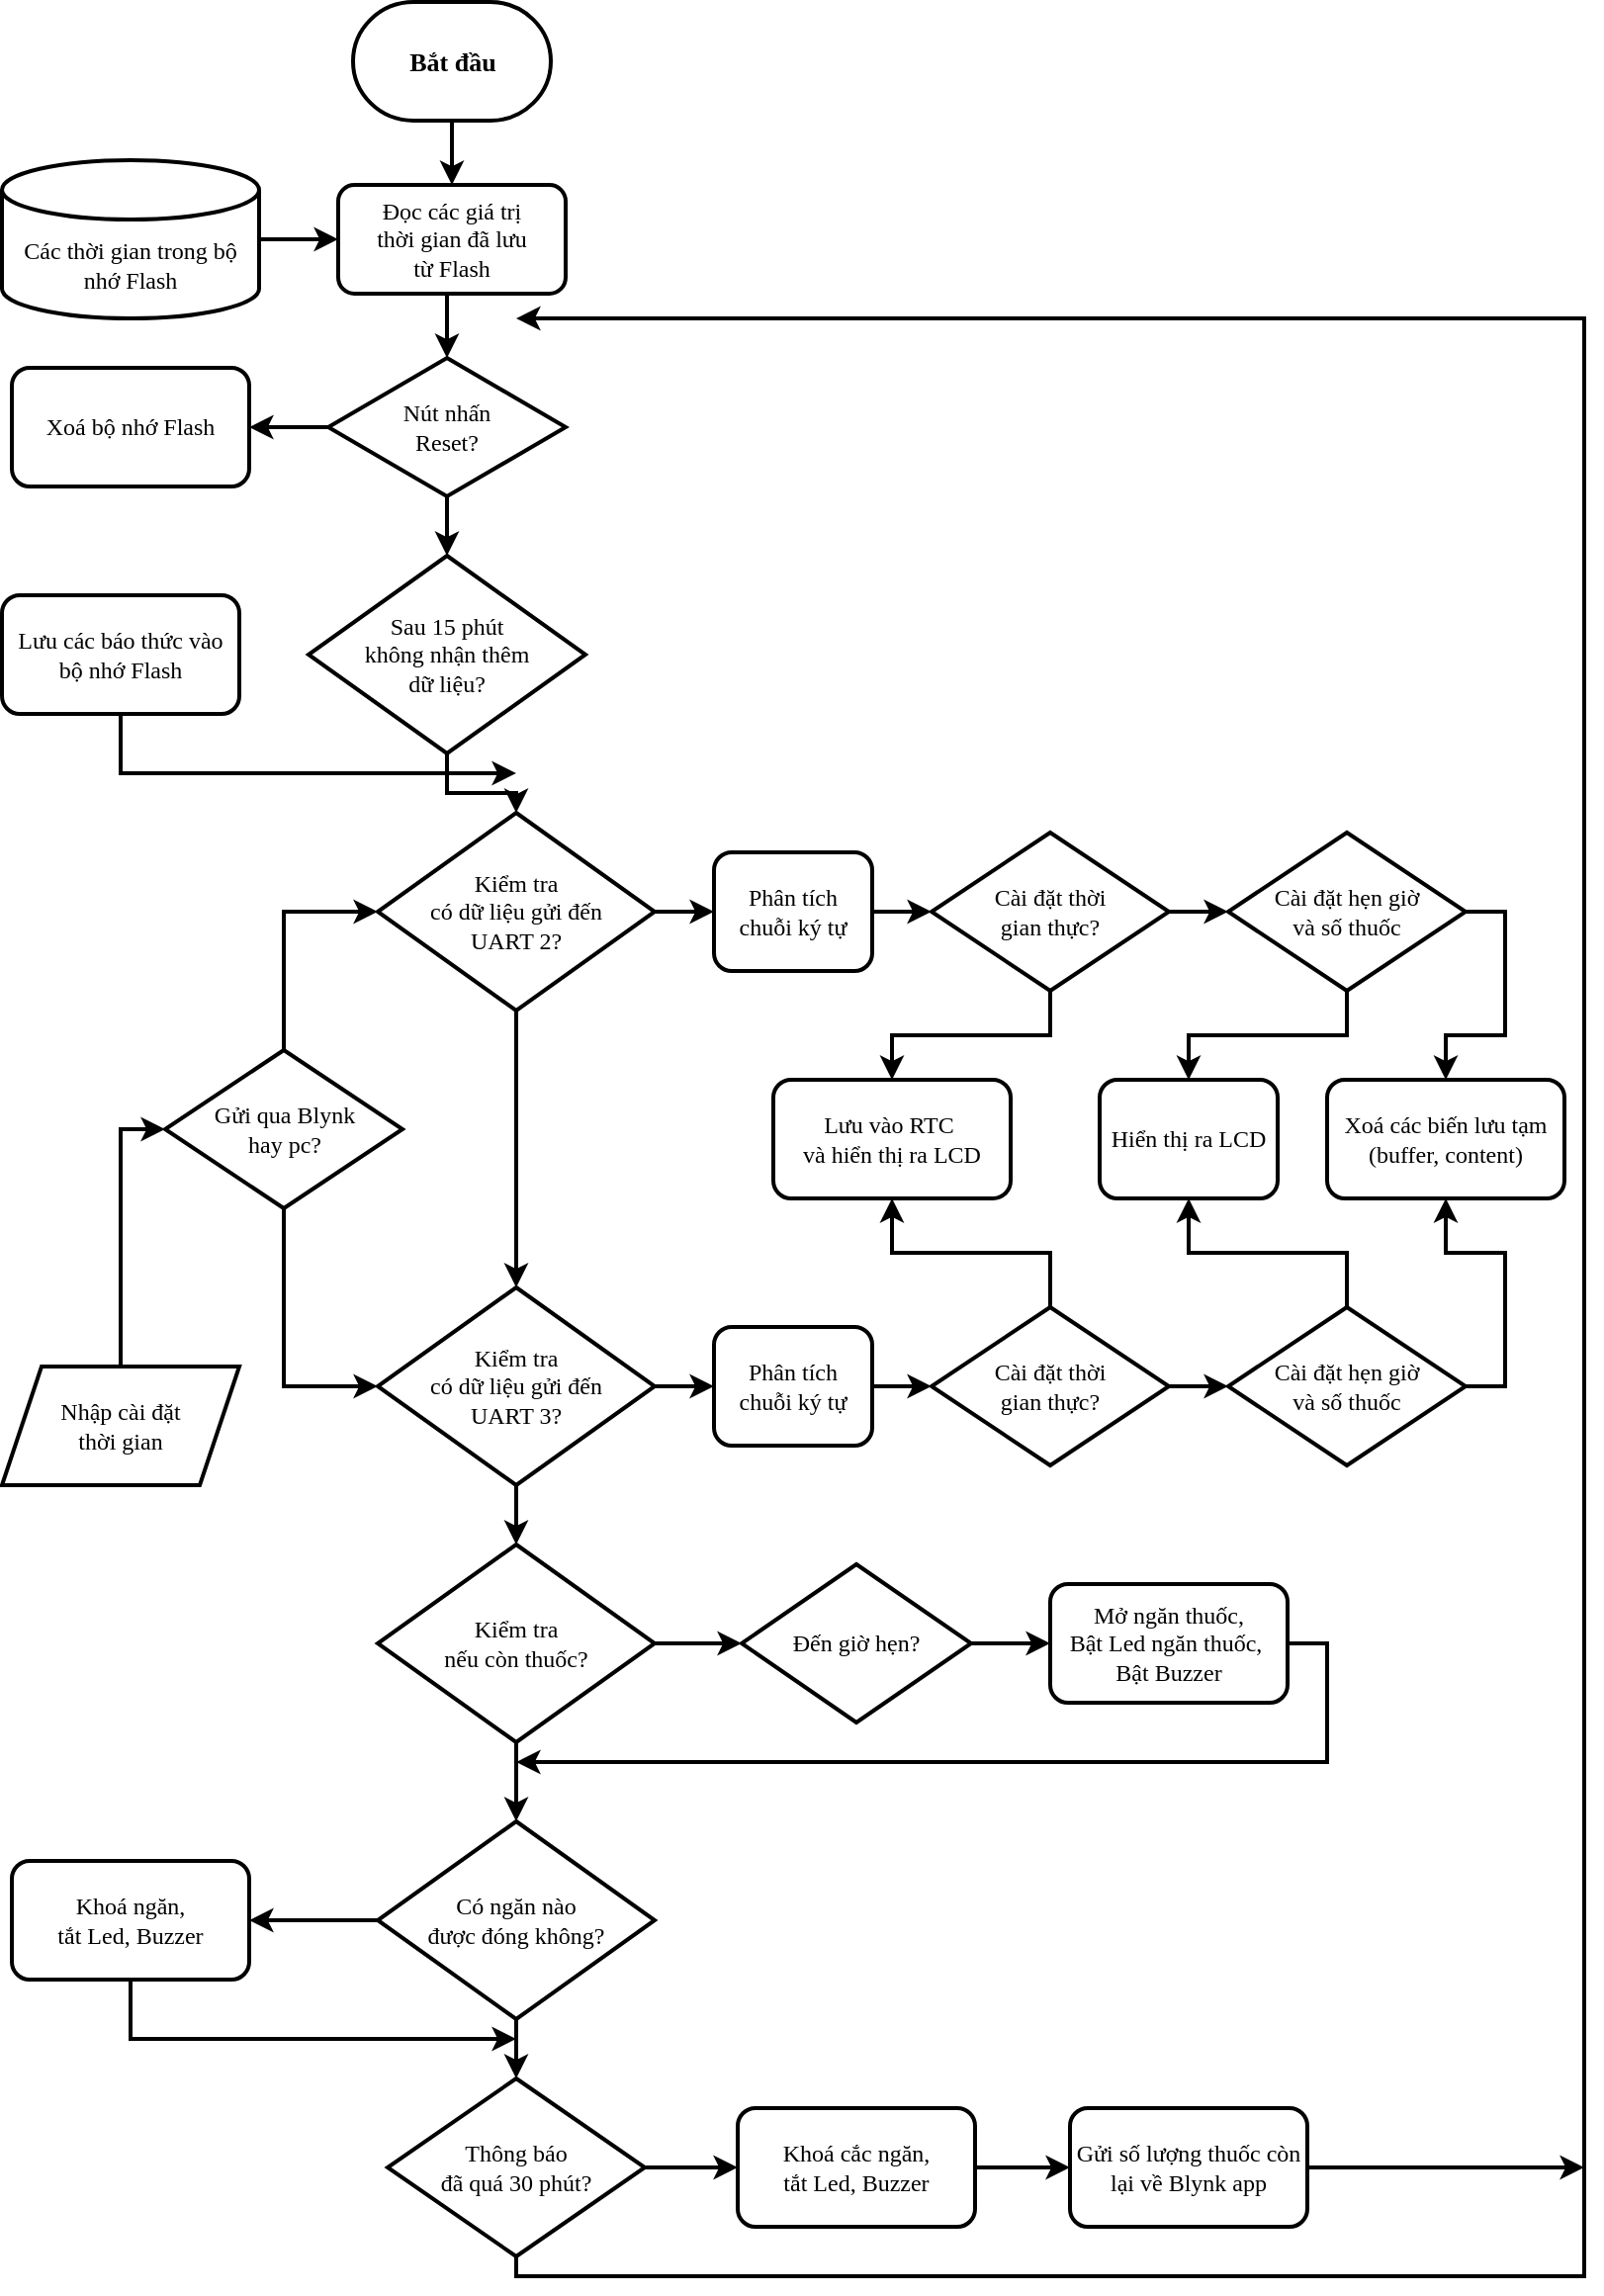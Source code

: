 <mxfile version="14.7.6" type="github">
  <diagram id="C5RBs43oDa-KdzZeNtuy" name="Page-1">
    <mxGraphModel dx="868" dy="450" grid="1" gridSize="10" guides="1" tooltips="1" connect="1" arrows="1" fold="1" page="1" pageScale="1" pageWidth="827" pageHeight="1169" math="0" shadow="0">
      <root>
        <mxCell id="WIyWlLk6GJQsqaUBKTNV-0" />
        <mxCell id="WIyWlLk6GJQsqaUBKTNV-1" parent="WIyWlLk6GJQsqaUBKTNV-0" />
        <mxCell id="qwEOwE-_AJAWrVWyedu_-19" style="edgeStyle=orthogonalEdgeStyle;rounded=0;orthogonalLoop=1;jettySize=auto;html=1;exitX=0.5;exitY=1;exitDx=0;exitDy=0;exitPerimeter=0;entryX=0.5;entryY=0;entryDx=0;entryDy=0;strokeWidth=2;fontFamily=Verdana;fontStyle=0" edge="1" parent="WIyWlLk6GJQsqaUBKTNV-1" source="qwEOwE-_AJAWrVWyedu_-0" target="qwEOwE-_AJAWrVWyedu_-1">
          <mxGeometry relative="1" as="geometry" />
        </mxCell>
        <mxCell id="qwEOwE-_AJAWrVWyedu_-0" value="&lt;h4&gt;&lt;font style=&quot;font-size: 13px&quot;&gt;Bắt đầu&lt;/font&gt;&lt;/h4&gt;" style="strokeWidth=2;html=1;shape=mxgraph.flowchart.terminator;whiteSpace=wrap;fontFamily=Verdana;fontStyle=0" vertex="1" parent="WIyWlLk6GJQsqaUBKTNV-1">
          <mxGeometry x="187.5" y="10" width="100" height="60" as="geometry" />
        </mxCell>
        <mxCell id="qwEOwE-_AJAWrVWyedu_-20" style="edgeStyle=orthogonalEdgeStyle;rounded=0;orthogonalLoop=1;jettySize=auto;html=1;exitX=0.5;exitY=1;exitDx=0;exitDy=0;entryX=0.5;entryY=0;entryDx=0;entryDy=0;strokeWidth=2;fontFamily=Verdana;fontStyle=0" edge="1" parent="WIyWlLk6GJQsqaUBKTNV-1" source="qwEOwE-_AJAWrVWyedu_-1" target="qwEOwE-_AJAWrVWyedu_-4">
          <mxGeometry relative="1" as="geometry" />
        </mxCell>
        <mxCell id="qwEOwE-_AJAWrVWyedu_-1" value="&lt;p&gt;Đọc các giá trị &lt;br&gt;thời gian đã lưu &lt;br&gt;từ Flash&lt;/p&gt;" style="rounded=1;whiteSpace=wrap;html=1;strokeWidth=2;fontFamily=Verdana;fontStyle=0" vertex="1" parent="WIyWlLk6GJQsqaUBKTNV-1">
          <mxGeometry x="180" y="102.5" width="115" height="55" as="geometry" />
        </mxCell>
        <mxCell id="qwEOwE-_AJAWrVWyedu_-21" style="edgeStyle=orthogonalEdgeStyle;rounded=0;orthogonalLoop=1;jettySize=auto;html=1;exitX=1;exitY=0.5;exitDx=0;exitDy=0;exitPerimeter=0;strokeWidth=2;fontFamily=Verdana;fontStyle=0" edge="1" parent="WIyWlLk6GJQsqaUBKTNV-1" source="qwEOwE-_AJAWrVWyedu_-2" target="qwEOwE-_AJAWrVWyedu_-1">
          <mxGeometry relative="1" as="geometry" />
        </mxCell>
        <mxCell id="qwEOwE-_AJAWrVWyedu_-2" value="Các thời gian trong bộ nhớ Flash" style="shape=cylinder3;whiteSpace=wrap;html=1;boundedLbl=1;backgroundOutline=1;size=15;strokeWidth=2;fontFamily=Verdana;fontStyle=0" vertex="1" parent="WIyWlLk6GJQsqaUBKTNV-1">
          <mxGeometry x="10" y="90" width="130" height="80" as="geometry" />
        </mxCell>
        <mxCell id="qwEOwE-_AJAWrVWyedu_-3" value="Xoá bộ nhớ Flash" style="rounded=1;whiteSpace=wrap;html=1;strokeWidth=2;fontFamily=Verdana;fontStyle=0" vertex="1" parent="WIyWlLk6GJQsqaUBKTNV-1">
          <mxGeometry x="15" y="195" width="120" height="60" as="geometry" />
        </mxCell>
        <mxCell id="qwEOwE-_AJAWrVWyedu_-22" style="edgeStyle=orthogonalEdgeStyle;rounded=0;orthogonalLoop=1;jettySize=auto;html=1;exitX=0;exitY=0.5;exitDx=0;exitDy=0;strokeWidth=2;fontFamily=Verdana;fontStyle=0" edge="1" parent="WIyWlLk6GJQsqaUBKTNV-1" source="qwEOwE-_AJAWrVWyedu_-4" target="qwEOwE-_AJAWrVWyedu_-3">
          <mxGeometry relative="1" as="geometry" />
        </mxCell>
        <mxCell id="qwEOwE-_AJAWrVWyedu_-108" style="edgeStyle=orthogonalEdgeStyle;rounded=0;jumpSize=6;orthogonalLoop=1;jettySize=auto;html=1;exitX=0.5;exitY=1;exitDx=0;exitDy=0;entryX=0.5;entryY=0;entryDx=0;entryDy=0;fontFamily=Verdana;strokeWidth=2;" edge="1" parent="WIyWlLk6GJQsqaUBKTNV-1" source="qwEOwE-_AJAWrVWyedu_-4" target="qwEOwE-_AJAWrVWyedu_-5">
          <mxGeometry relative="1" as="geometry" />
        </mxCell>
        <mxCell id="qwEOwE-_AJAWrVWyedu_-4" value="Nút nhấn &lt;br&gt;Reset?" style="rhombus;whiteSpace=wrap;html=1;strokeWidth=2;fontFamily=Verdana;fontStyle=0" vertex="1" parent="WIyWlLk6GJQsqaUBKTNV-1">
          <mxGeometry x="175" y="190" width="120" height="70" as="geometry" />
        </mxCell>
        <mxCell id="qwEOwE-_AJAWrVWyedu_-30" style="edgeStyle=orthogonalEdgeStyle;rounded=0;jumpSize=6;orthogonalLoop=1;jettySize=auto;html=1;exitX=0.5;exitY=1;exitDx=0;exitDy=0;entryX=0.5;entryY=0;entryDx=0;entryDy=0;strokeWidth=2;fontFamily=Verdana;fontStyle=0" edge="1" parent="WIyWlLk6GJQsqaUBKTNV-1" source="qwEOwE-_AJAWrVWyedu_-5" target="qwEOwE-_AJAWrVWyedu_-7">
          <mxGeometry relative="1" as="geometry" />
        </mxCell>
        <mxCell id="qwEOwE-_AJAWrVWyedu_-5" value="Sau 15 phút &lt;br&gt;không nhận thêm &lt;br&gt;dữ liệu?" style="rhombus;whiteSpace=wrap;html=1;strokeWidth=2;fontFamily=Verdana;fontStyle=0" vertex="1" parent="WIyWlLk6GJQsqaUBKTNV-1">
          <mxGeometry x="165" y="290" width="140" height="100" as="geometry" />
        </mxCell>
        <mxCell id="qwEOwE-_AJAWrVWyedu_-96" style="edgeStyle=orthogonalEdgeStyle;rounded=0;jumpSize=6;orthogonalLoop=1;jettySize=auto;html=1;exitX=0.5;exitY=1;exitDx=0;exitDy=0;fontFamily=Verdana;strokeWidth=2;" edge="1" parent="WIyWlLk6GJQsqaUBKTNV-1" source="qwEOwE-_AJAWrVWyedu_-6">
          <mxGeometry relative="1" as="geometry">
            <mxPoint x="270" y="400" as="targetPoint" />
            <Array as="points">
              <mxPoint x="75" y="400" />
              <mxPoint x="210" y="400" />
            </Array>
          </mxGeometry>
        </mxCell>
        <mxCell id="qwEOwE-_AJAWrVWyedu_-6" value="Lưu các báo thức vào bộ nhớ Flash" style="rounded=1;whiteSpace=wrap;html=1;strokeWidth=2;fontFamily=Verdana;fontStyle=0" vertex="1" parent="WIyWlLk6GJQsqaUBKTNV-1">
          <mxGeometry x="10" y="310" width="120" height="60" as="geometry" />
        </mxCell>
        <mxCell id="qwEOwE-_AJAWrVWyedu_-32" style="edgeStyle=orthogonalEdgeStyle;rounded=0;jumpSize=6;orthogonalLoop=1;jettySize=auto;html=1;exitX=0.5;exitY=1;exitDx=0;exitDy=0;entryX=0.5;entryY=0;entryDx=0;entryDy=0;strokeWidth=2;fontFamily=Verdana;fontStyle=0" edge="1" parent="WIyWlLk6GJQsqaUBKTNV-1" source="qwEOwE-_AJAWrVWyedu_-7" target="qwEOwE-_AJAWrVWyedu_-8">
          <mxGeometry relative="1" as="geometry" />
        </mxCell>
        <mxCell id="qwEOwE-_AJAWrVWyedu_-66" style="edgeStyle=orthogonalEdgeStyle;rounded=0;jumpSize=6;orthogonalLoop=1;jettySize=auto;html=1;exitX=1;exitY=0.5;exitDx=0;exitDy=0;entryX=0;entryY=0.5;entryDx=0;entryDy=0;strokeWidth=2;fontFamily=Verdana;fontStyle=0" edge="1" parent="WIyWlLk6GJQsqaUBKTNV-1" source="qwEOwE-_AJAWrVWyedu_-7" target="qwEOwE-_AJAWrVWyedu_-65">
          <mxGeometry relative="1" as="geometry" />
        </mxCell>
        <mxCell id="qwEOwE-_AJAWrVWyedu_-7" value="Kiểm tra &lt;br&gt;có dữ liệu gửi đến &lt;br&gt;UART 2?" style="rhombus;whiteSpace=wrap;html=1;strokeWidth=2;fontFamily=Verdana;fontStyle=0" vertex="1" parent="WIyWlLk6GJQsqaUBKTNV-1">
          <mxGeometry x="200" y="420" width="140" height="100" as="geometry" />
        </mxCell>
        <mxCell id="qwEOwE-_AJAWrVWyedu_-40" style="edgeStyle=orthogonalEdgeStyle;rounded=0;jumpSize=6;orthogonalLoop=1;jettySize=auto;html=1;exitX=0.5;exitY=1;exitDx=0;exitDy=0;entryX=0.5;entryY=0;entryDx=0;entryDy=0;strokeWidth=2;fontFamily=Verdana;fontStyle=0" edge="1" parent="WIyWlLk6GJQsqaUBKTNV-1" source="qwEOwE-_AJAWrVWyedu_-8" target="qwEOwE-_AJAWrVWyedu_-9">
          <mxGeometry relative="1" as="geometry" />
        </mxCell>
        <mxCell id="qwEOwE-_AJAWrVWyedu_-73" style="edgeStyle=orthogonalEdgeStyle;rounded=0;jumpSize=6;orthogonalLoop=1;jettySize=auto;html=1;exitX=1;exitY=0.5;exitDx=0;exitDy=0;entryX=0;entryY=0.5;entryDx=0;entryDy=0;strokeWidth=2;fontFamily=Verdana;fontStyle=0" edge="1" parent="WIyWlLk6GJQsqaUBKTNV-1" source="qwEOwE-_AJAWrVWyedu_-8" target="qwEOwE-_AJAWrVWyedu_-64">
          <mxGeometry relative="1" as="geometry" />
        </mxCell>
        <mxCell id="qwEOwE-_AJAWrVWyedu_-8" value="Kiểm tra &lt;br&gt;có dữ liệu gửi đến &lt;br&gt;UART 3?" style="rhombus;whiteSpace=wrap;html=1;strokeWidth=2;fontFamily=Verdana;fontStyle=0" vertex="1" parent="WIyWlLk6GJQsqaUBKTNV-1">
          <mxGeometry x="200" y="660" width="140" height="100" as="geometry" />
        </mxCell>
        <mxCell id="qwEOwE-_AJAWrVWyedu_-41" style="edgeStyle=orthogonalEdgeStyle;rounded=0;jumpSize=6;orthogonalLoop=1;jettySize=auto;html=1;exitX=0.5;exitY=1;exitDx=0;exitDy=0;strokeWidth=2;fontFamily=Verdana;fontStyle=0" edge="1" parent="WIyWlLk6GJQsqaUBKTNV-1" source="qwEOwE-_AJAWrVWyedu_-9" target="qwEOwE-_AJAWrVWyedu_-10">
          <mxGeometry relative="1" as="geometry" />
        </mxCell>
        <mxCell id="qwEOwE-_AJAWrVWyedu_-61" style="edgeStyle=orthogonalEdgeStyle;rounded=0;jumpSize=6;orthogonalLoop=1;jettySize=auto;html=1;exitX=1;exitY=0.5;exitDx=0;exitDy=0;entryX=0;entryY=0.5;entryDx=0;entryDy=0;strokeWidth=2;fontFamily=Verdana;fontStyle=0" edge="1" parent="WIyWlLk6GJQsqaUBKTNV-1" source="qwEOwE-_AJAWrVWyedu_-9" target="qwEOwE-_AJAWrVWyedu_-56">
          <mxGeometry relative="1" as="geometry" />
        </mxCell>
        <mxCell id="qwEOwE-_AJAWrVWyedu_-9" value="Kiểm tra &lt;br&gt;nếu còn thuốc?" style="rhombus;whiteSpace=wrap;html=1;strokeWidth=2;fontFamily=Verdana;fontStyle=0" vertex="1" parent="WIyWlLk6GJQsqaUBKTNV-1">
          <mxGeometry x="200" y="790" width="140" height="100" as="geometry" />
        </mxCell>
        <mxCell id="qwEOwE-_AJAWrVWyedu_-44" style="edgeStyle=orthogonalEdgeStyle;rounded=0;jumpSize=6;orthogonalLoop=1;jettySize=auto;html=1;exitX=0;exitY=0.5;exitDx=0;exitDy=0;entryX=1;entryY=0.5;entryDx=0;entryDy=0;strokeWidth=2;fontFamily=Verdana;fontStyle=0" edge="1" parent="WIyWlLk6GJQsqaUBKTNV-1" source="qwEOwE-_AJAWrVWyedu_-10" target="qwEOwE-_AJAWrVWyedu_-42">
          <mxGeometry relative="1" as="geometry" />
        </mxCell>
        <mxCell id="qwEOwE-_AJAWrVWyedu_-47" style="edgeStyle=orthogonalEdgeStyle;rounded=0;jumpSize=6;orthogonalLoop=1;jettySize=auto;html=1;exitX=0.5;exitY=1;exitDx=0;exitDy=0;entryX=0.5;entryY=0;entryDx=0;entryDy=0;strokeWidth=2;fontFamily=Verdana;fontStyle=0" edge="1" parent="WIyWlLk6GJQsqaUBKTNV-1" source="qwEOwE-_AJAWrVWyedu_-10" target="qwEOwE-_AJAWrVWyedu_-46">
          <mxGeometry relative="1" as="geometry" />
        </mxCell>
        <mxCell id="qwEOwE-_AJAWrVWyedu_-10" value="Có ngăn nào &lt;br&gt;được đóng không?" style="rhombus;whiteSpace=wrap;html=1;strokeWidth=2;fontFamily=Verdana;fontStyle=0" vertex="1" parent="WIyWlLk6GJQsqaUBKTNV-1">
          <mxGeometry x="200" y="930" width="140" height="100" as="geometry" />
        </mxCell>
        <mxCell id="qwEOwE-_AJAWrVWyedu_-97" style="edgeStyle=orthogonalEdgeStyle;rounded=0;jumpSize=6;orthogonalLoop=1;jettySize=auto;html=1;exitX=0.5;exitY=0;exitDx=0;exitDy=0;entryX=0;entryY=0.5;entryDx=0;entryDy=0;fontFamily=Verdana;strokeWidth=2;" edge="1" parent="WIyWlLk6GJQsqaUBKTNV-1" source="qwEOwE-_AJAWrVWyedu_-11" target="qwEOwE-_AJAWrVWyedu_-7">
          <mxGeometry relative="1" as="geometry" />
        </mxCell>
        <mxCell id="qwEOwE-_AJAWrVWyedu_-101" style="edgeStyle=orthogonalEdgeStyle;rounded=0;jumpSize=6;orthogonalLoop=1;jettySize=auto;html=1;exitX=0.5;exitY=1;exitDx=0;exitDy=0;entryX=0;entryY=0.5;entryDx=0;entryDy=0;fontFamily=Verdana;strokeWidth=2;" edge="1" parent="WIyWlLk6GJQsqaUBKTNV-1" source="qwEOwE-_AJAWrVWyedu_-11" target="qwEOwE-_AJAWrVWyedu_-8">
          <mxGeometry relative="1" as="geometry" />
        </mxCell>
        <mxCell id="qwEOwE-_AJAWrVWyedu_-11" value="Gửi qua Blynk &lt;br&gt;hay pc?" style="rhombus;whiteSpace=wrap;html=1;strokeWidth=2;fontFamily=Verdana;fontStyle=0" vertex="1" parent="WIyWlLk6GJQsqaUBKTNV-1">
          <mxGeometry x="92.5" y="540" width="120" height="80" as="geometry" />
        </mxCell>
        <mxCell id="qwEOwE-_AJAWrVWyedu_-100" style="edgeStyle=orthogonalEdgeStyle;rounded=0;jumpSize=6;orthogonalLoop=1;jettySize=auto;html=1;exitX=0.5;exitY=0;exitDx=0;exitDy=0;entryX=0;entryY=0.5;entryDx=0;entryDy=0;fontFamily=Verdana;strokeWidth=2;" edge="1" parent="WIyWlLk6GJQsqaUBKTNV-1" source="qwEOwE-_AJAWrVWyedu_-12" target="qwEOwE-_AJAWrVWyedu_-11">
          <mxGeometry relative="1" as="geometry" />
        </mxCell>
        <mxCell id="qwEOwE-_AJAWrVWyedu_-12" value="Nhập cài đặt &lt;br&gt;thời gian" style="shape=parallelogram;perimeter=parallelogramPerimeter;whiteSpace=wrap;html=1;fixedSize=1;strokeWidth=2;fontFamily=Verdana;fontStyle=0" vertex="1" parent="WIyWlLk6GJQsqaUBKTNV-1">
          <mxGeometry x="10" y="700" width="120" height="60" as="geometry" />
        </mxCell>
        <mxCell id="qwEOwE-_AJAWrVWyedu_-68" style="edgeStyle=orthogonalEdgeStyle;rounded=0;jumpSize=6;orthogonalLoop=1;jettySize=auto;html=1;exitX=1;exitY=0.5;exitDx=0;exitDy=0;entryX=0;entryY=0.5;entryDx=0;entryDy=0;strokeWidth=2;fontFamily=Verdana;fontStyle=0" edge="1" parent="WIyWlLk6GJQsqaUBKTNV-1" source="qwEOwE-_AJAWrVWyedu_-15" target="qwEOwE-_AJAWrVWyedu_-17">
          <mxGeometry relative="1" as="geometry" />
        </mxCell>
        <mxCell id="qwEOwE-_AJAWrVWyedu_-102" style="edgeStyle=orthogonalEdgeStyle;rounded=0;jumpSize=6;orthogonalLoop=1;jettySize=auto;html=1;exitX=0.5;exitY=1;exitDx=0;exitDy=0;entryX=0.5;entryY=0;entryDx=0;entryDy=0;fontFamily=Verdana;strokeWidth=2;" edge="1" parent="WIyWlLk6GJQsqaUBKTNV-1" source="qwEOwE-_AJAWrVWyedu_-15" target="qwEOwE-_AJAWrVWyedu_-78">
          <mxGeometry relative="1" as="geometry" />
        </mxCell>
        <mxCell id="qwEOwE-_AJAWrVWyedu_-15" value="Cài đặt thời &lt;br&gt;gian thực?" style="rhombus;whiteSpace=wrap;html=1;strokeWidth=2;fontFamily=Verdana;fontStyle=0" vertex="1" parent="WIyWlLk6GJQsqaUBKTNV-1">
          <mxGeometry x="480" y="430" width="120" height="80" as="geometry" />
        </mxCell>
        <mxCell id="qwEOwE-_AJAWrVWyedu_-114" style="edgeStyle=orthogonalEdgeStyle;rounded=0;jumpSize=6;orthogonalLoop=1;jettySize=auto;html=1;exitX=0.5;exitY=1;exitDx=0;exitDy=0;entryX=0.5;entryY=0;entryDx=0;entryDy=0;fontFamily=Verdana;strokeWidth=2;" edge="1" parent="WIyWlLk6GJQsqaUBKTNV-1" source="qwEOwE-_AJAWrVWyedu_-17" target="qwEOwE-_AJAWrVWyedu_-112">
          <mxGeometry relative="1" as="geometry" />
        </mxCell>
        <mxCell id="qwEOwE-_AJAWrVWyedu_-115" style="edgeStyle=orthogonalEdgeStyle;rounded=0;jumpSize=6;orthogonalLoop=1;jettySize=auto;html=1;exitX=1;exitY=0.5;exitDx=0;exitDy=0;entryX=0.5;entryY=0;entryDx=0;entryDy=0;fontFamily=Verdana;strokeWidth=2;" edge="1" parent="WIyWlLk6GJQsqaUBKTNV-1" source="qwEOwE-_AJAWrVWyedu_-17" target="qwEOwE-_AJAWrVWyedu_-80">
          <mxGeometry relative="1" as="geometry" />
        </mxCell>
        <mxCell id="qwEOwE-_AJAWrVWyedu_-17" value="Cài đặt hẹn giờ&lt;br&gt;và số thuốc" style="rhombus;whiteSpace=wrap;html=1;strokeWidth=2;fontFamily=Verdana;fontStyle=0" vertex="1" parent="WIyWlLk6GJQsqaUBKTNV-1">
          <mxGeometry x="630" y="430" width="120" height="80" as="geometry" />
        </mxCell>
        <mxCell id="qwEOwE-_AJAWrVWyedu_-87" style="edgeStyle=orthogonalEdgeStyle;rounded=0;jumpSize=6;orthogonalLoop=1;jettySize=auto;html=1;exitX=0.5;exitY=1;exitDx=0;exitDy=0;fontFamily=Verdana;strokeWidth=2;" edge="1" parent="WIyWlLk6GJQsqaUBKTNV-1" source="qwEOwE-_AJAWrVWyedu_-42">
          <mxGeometry relative="1" as="geometry">
            <mxPoint x="270" y="1040" as="targetPoint" />
            <Array as="points">
              <mxPoint x="75" y="1040" />
            </Array>
          </mxGeometry>
        </mxCell>
        <mxCell id="qwEOwE-_AJAWrVWyedu_-42" value="Khoá ngăn, &lt;br&gt;tắt Led, Buzzer" style="rounded=1;whiteSpace=wrap;html=1;strokeWidth=2;fontFamily=Verdana;fontStyle=0" vertex="1" parent="WIyWlLk6GJQsqaUBKTNV-1">
          <mxGeometry x="15" y="950" width="120" height="60" as="geometry" />
        </mxCell>
        <mxCell id="qwEOwE-_AJAWrVWyedu_-51" style="edgeStyle=orthogonalEdgeStyle;rounded=0;jumpSize=6;orthogonalLoop=1;jettySize=auto;html=1;exitX=1;exitY=0.5;exitDx=0;exitDy=0;entryX=0;entryY=0.5;entryDx=0;entryDy=0;strokeWidth=2;fontFamily=Verdana;fontStyle=0" edge="1" parent="WIyWlLk6GJQsqaUBKTNV-1" source="qwEOwE-_AJAWrVWyedu_-46" target="qwEOwE-_AJAWrVWyedu_-49">
          <mxGeometry relative="1" as="geometry" />
        </mxCell>
        <mxCell id="qwEOwE-_AJAWrVWyedu_-106" style="edgeStyle=orthogonalEdgeStyle;rounded=0;jumpSize=6;orthogonalLoop=1;jettySize=auto;html=1;exitX=0.5;exitY=1;exitDx=0;exitDy=0;fontFamily=Verdana;strokeWidth=2;" edge="1" parent="WIyWlLk6GJQsqaUBKTNV-1" source="qwEOwE-_AJAWrVWyedu_-46">
          <mxGeometry relative="1" as="geometry">
            <mxPoint x="270" y="170" as="targetPoint" />
            <Array as="points">
              <mxPoint x="270" y="1160" />
              <mxPoint x="810" y="1160" />
              <mxPoint x="810" y="170" />
              <mxPoint x="360" y="170" />
            </Array>
          </mxGeometry>
        </mxCell>
        <mxCell id="qwEOwE-_AJAWrVWyedu_-46" value="Thông báo &lt;br&gt;đã quá 30 phút?" style="rhombus;whiteSpace=wrap;html=1;strokeWidth=2;fontFamily=Verdana;fontStyle=0" vertex="1" parent="WIyWlLk6GJQsqaUBKTNV-1">
          <mxGeometry x="205" y="1060" width="130" height="90" as="geometry" />
        </mxCell>
        <mxCell id="qwEOwE-_AJAWrVWyedu_-52" style="edgeStyle=orthogonalEdgeStyle;rounded=0;jumpSize=6;orthogonalLoop=1;jettySize=auto;html=1;exitX=1;exitY=0.5;exitDx=0;exitDy=0;entryX=0;entryY=0.5;entryDx=0;entryDy=0;strokeWidth=2;fontFamily=Verdana;fontStyle=0" edge="1" parent="WIyWlLk6GJQsqaUBKTNV-1" source="qwEOwE-_AJAWrVWyedu_-49" target="qwEOwE-_AJAWrVWyedu_-50">
          <mxGeometry relative="1" as="geometry" />
        </mxCell>
        <mxCell id="qwEOwE-_AJAWrVWyedu_-49" value="Khoá cắc ngăn, &lt;br&gt;tắt Led, Buzzer" style="rounded=1;whiteSpace=wrap;html=1;strokeWidth=2;fontFamily=Verdana;fontStyle=0" vertex="1" parent="WIyWlLk6GJQsqaUBKTNV-1">
          <mxGeometry x="382" y="1075" width="120" height="60" as="geometry" />
        </mxCell>
        <mxCell id="qwEOwE-_AJAWrVWyedu_-107" style="edgeStyle=orthogonalEdgeStyle;rounded=0;jumpSize=6;orthogonalLoop=1;jettySize=auto;html=1;exitX=1;exitY=0.5;exitDx=0;exitDy=0;fontFamily=Verdana;strokeWidth=2;" edge="1" parent="WIyWlLk6GJQsqaUBKTNV-1" source="qwEOwE-_AJAWrVWyedu_-50">
          <mxGeometry relative="1" as="geometry">
            <mxPoint x="810" y="1105" as="targetPoint" />
          </mxGeometry>
        </mxCell>
        <mxCell id="qwEOwE-_AJAWrVWyedu_-50" value="Gửi số lượng thuốc còn lại về Blynk app" style="rounded=1;whiteSpace=wrap;html=1;strokeWidth=2;fontFamily=Verdana;fontStyle=0" vertex="1" parent="WIyWlLk6GJQsqaUBKTNV-1">
          <mxGeometry x="550" y="1075" width="120" height="60" as="geometry" />
        </mxCell>
        <mxCell id="qwEOwE-_AJAWrVWyedu_-86" style="edgeStyle=orthogonalEdgeStyle;rounded=0;jumpSize=6;orthogonalLoop=1;jettySize=auto;html=1;exitX=1;exitY=0.5;exitDx=0;exitDy=0;strokeWidth=2;fontFamily=Verdana;fontStyle=0" edge="1" parent="WIyWlLk6GJQsqaUBKTNV-1" source="qwEOwE-_AJAWrVWyedu_-55">
          <mxGeometry relative="1" as="geometry">
            <mxPoint x="270" y="900" as="targetPoint" />
            <Array as="points">
              <mxPoint x="680" y="840" />
              <mxPoint x="680" y="900" />
            </Array>
          </mxGeometry>
        </mxCell>
        <mxCell id="qwEOwE-_AJAWrVWyedu_-55" value="Mở ngăn thuốc, &lt;br&gt;Bật Led ngăn thuốc,&amp;nbsp;&lt;br&gt;Bật Buzzer" style="rounded=1;whiteSpace=wrap;html=1;strokeWidth=2;fontFamily=Verdana;fontStyle=0" vertex="1" parent="WIyWlLk6GJQsqaUBKTNV-1">
          <mxGeometry x="540" y="810" width="120" height="60" as="geometry" />
        </mxCell>
        <mxCell id="qwEOwE-_AJAWrVWyedu_-62" style="edgeStyle=orthogonalEdgeStyle;rounded=0;jumpSize=6;orthogonalLoop=1;jettySize=auto;html=1;exitX=1;exitY=0.5;exitDx=0;exitDy=0;entryX=0;entryY=0.5;entryDx=0;entryDy=0;strokeWidth=2;fontFamily=Verdana;fontStyle=0" edge="1" parent="WIyWlLk6GJQsqaUBKTNV-1" source="qwEOwE-_AJAWrVWyedu_-56" target="qwEOwE-_AJAWrVWyedu_-55">
          <mxGeometry relative="1" as="geometry" />
        </mxCell>
        <mxCell id="qwEOwE-_AJAWrVWyedu_-56" value="Đến giờ hẹn?" style="rhombus;whiteSpace=wrap;html=1;strokeWidth=2;fontFamily=Verdana;fontStyle=0" vertex="1" parent="WIyWlLk6GJQsqaUBKTNV-1">
          <mxGeometry x="384" y="800" width="116" height="80" as="geometry" />
        </mxCell>
        <mxCell id="qwEOwE-_AJAWrVWyedu_-74" style="edgeStyle=orthogonalEdgeStyle;rounded=0;jumpSize=6;orthogonalLoop=1;jettySize=auto;html=1;exitX=1;exitY=0.5;exitDx=0;exitDy=0;strokeWidth=2;fontFamily=Verdana;fontStyle=0" edge="1" parent="WIyWlLk6GJQsqaUBKTNV-1" source="qwEOwE-_AJAWrVWyedu_-64" target="qwEOwE-_AJAWrVWyedu_-72">
          <mxGeometry relative="1" as="geometry" />
        </mxCell>
        <mxCell id="qwEOwE-_AJAWrVWyedu_-64" value="Phân tích &lt;br&gt;chuỗi ký tự" style="rounded=1;whiteSpace=wrap;html=1;strokeWidth=2;fontFamily=Verdana;fontStyle=0" vertex="1" parent="WIyWlLk6GJQsqaUBKTNV-1">
          <mxGeometry x="370" y="680" width="80" height="60" as="geometry" />
        </mxCell>
        <mxCell id="qwEOwE-_AJAWrVWyedu_-67" style="edgeStyle=orthogonalEdgeStyle;rounded=0;jumpSize=6;orthogonalLoop=1;jettySize=auto;html=1;exitX=1;exitY=0.5;exitDx=0;exitDy=0;entryX=0;entryY=0.5;entryDx=0;entryDy=0;strokeWidth=2;fontFamily=Verdana;fontStyle=0" edge="1" parent="WIyWlLk6GJQsqaUBKTNV-1" source="qwEOwE-_AJAWrVWyedu_-65" target="qwEOwE-_AJAWrVWyedu_-15">
          <mxGeometry relative="1" as="geometry" />
        </mxCell>
        <mxCell id="qwEOwE-_AJAWrVWyedu_-65" value="Phân tích &lt;br&gt;chuỗi ký tự" style="rounded=1;whiteSpace=wrap;html=1;strokeWidth=2;fontFamily=Verdana;fontStyle=0" vertex="1" parent="WIyWlLk6GJQsqaUBKTNV-1">
          <mxGeometry x="370" y="440" width="80" height="60" as="geometry" />
        </mxCell>
        <mxCell id="qwEOwE-_AJAWrVWyedu_-77" style="edgeStyle=orthogonalEdgeStyle;rounded=0;jumpSize=6;orthogonalLoop=1;jettySize=auto;html=1;exitX=1;exitY=0.5;exitDx=0;exitDy=0;entryX=0;entryY=0.5;entryDx=0;entryDy=0;strokeWidth=2;fontFamily=Verdana;fontStyle=0" edge="1" parent="WIyWlLk6GJQsqaUBKTNV-1" source="qwEOwE-_AJAWrVWyedu_-72" target="qwEOwE-_AJAWrVWyedu_-76">
          <mxGeometry relative="1" as="geometry" />
        </mxCell>
        <mxCell id="qwEOwE-_AJAWrVWyedu_-103" style="edgeStyle=orthogonalEdgeStyle;rounded=0;jumpSize=6;orthogonalLoop=1;jettySize=auto;html=1;exitX=0.5;exitY=0;exitDx=0;exitDy=0;entryX=0.5;entryY=1;entryDx=0;entryDy=0;fontFamily=Verdana;strokeWidth=2;" edge="1" parent="WIyWlLk6GJQsqaUBKTNV-1" source="qwEOwE-_AJAWrVWyedu_-72" target="qwEOwE-_AJAWrVWyedu_-78">
          <mxGeometry relative="1" as="geometry" />
        </mxCell>
        <mxCell id="qwEOwE-_AJAWrVWyedu_-72" value="Cài đặt thời &lt;br&gt;gian thực?" style="rhombus;whiteSpace=wrap;html=1;strokeWidth=2;fontFamily=Verdana;fontStyle=0" vertex="1" parent="WIyWlLk6GJQsqaUBKTNV-1">
          <mxGeometry x="480" y="670" width="120" height="80" as="geometry" />
        </mxCell>
        <mxCell id="qwEOwE-_AJAWrVWyedu_-113" style="edgeStyle=orthogonalEdgeStyle;rounded=0;jumpSize=6;orthogonalLoop=1;jettySize=auto;html=1;exitX=0.5;exitY=0;exitDx=0;exitDy=0;entryX=0.5;entryY=1;entryDx=0;entryDy=0;fontFamily=Verdana;strokeWidth=2;" edge="1" parent="WIyWlLk6GJQsqaUBKTNV-1" source="qwEOwE-_AJAWrVWyedu_-76" target="qwEOwE-_AJAWrVWyedu_-112">
          <mxGeometry relative="1" as="geometry" />
        </mxCell>
        <mxCell id="qwEOwE-_AJAWrVWyedu_-117" style="edgeStyle=orthogonalEdgeStyle;rounded=0;jumpSize=6;orthogonalLoop=1;jettySize=auto;html=1;exitX=1;exitY=0.5;exitDx=0;exitDy=0;entryX=0.5;entryY=1;entryDx=0;entryDy=0;fontFamily=Verdana;strokeWidth=2;" edge="1" parent="WIyWlLk6GJQsqaUBKTNV-1" source="qwEOwE-_AJAWrVWyedu_-76" target="qwEOwE-_AJAWrVWyedu_-80">
          <mxGeometry relative="1" as="geometry" />
        </mxCell>
        <mxCell id="qwEOwE-_AJAWrVWyedu_-76" value="Cài đặt hẹn giờ&lt;br&gt;và số thuốc" style="rhombus;whiteSpace=wrap;html=1;strokeWidth=2;fontFamily=Verdana;fontStyle=0" vertex="1" parent="WIyWlLk6GJQsqaUBKTNV-1">
          <mxGeometry x="630" y="670" width="120" height="80" as="geometry" />
        </mxCell>
        <mxCell id="qwEOwE-_AJAWrVWyedu_-78" value="Lưu vào RTC&amp;nbsp;&lt;br&gt;và hiển thị ra LCD" style="rounded=1;whiteSpace=wrap;html=1;strokeWidth=2;fontFamily=Verdana;fontStyle=0" vertex="1" parent="WIyWlLk6GJQsqaUBKTNV-1">
          <mxGeometry x="400" y="555" width="120" height="60" as="geometry" />
        </mxCell>
        <mxCell id="qwEOwE-_AJAWrVWyedu_-80" value="Xoá các biến lưu tạm (buffer, content)" style="rounded=1;whiteSpace=wrap;html=1;strokeWidth=2;fontFamily=Verdana;fontStyle=0" vertex="1" parent="WIyWlLk6GJQsqaUBKTNV-1">
          <mxGeometry x="680" y="555" width="120" height="60" as="geometry" />
        </mxCell>
        <mxCell id="qwEOwE-_AJAWrVWyedu_-112" value="Hiển thị ra LCD" style="rounded=1;whiteSpace=wrap;html=1;fontFamily=Verdana;strokeWidth=2;" vertex="1" parent="WIyWlLk6GJQsqaUBKTNV-1">
          <mxGeometry x="565" y="555" width="90" height="60" as="geometry" />
        </mxCell>
      </root>
    </mxGraphModel>
  </diagram>
</mxfile>
